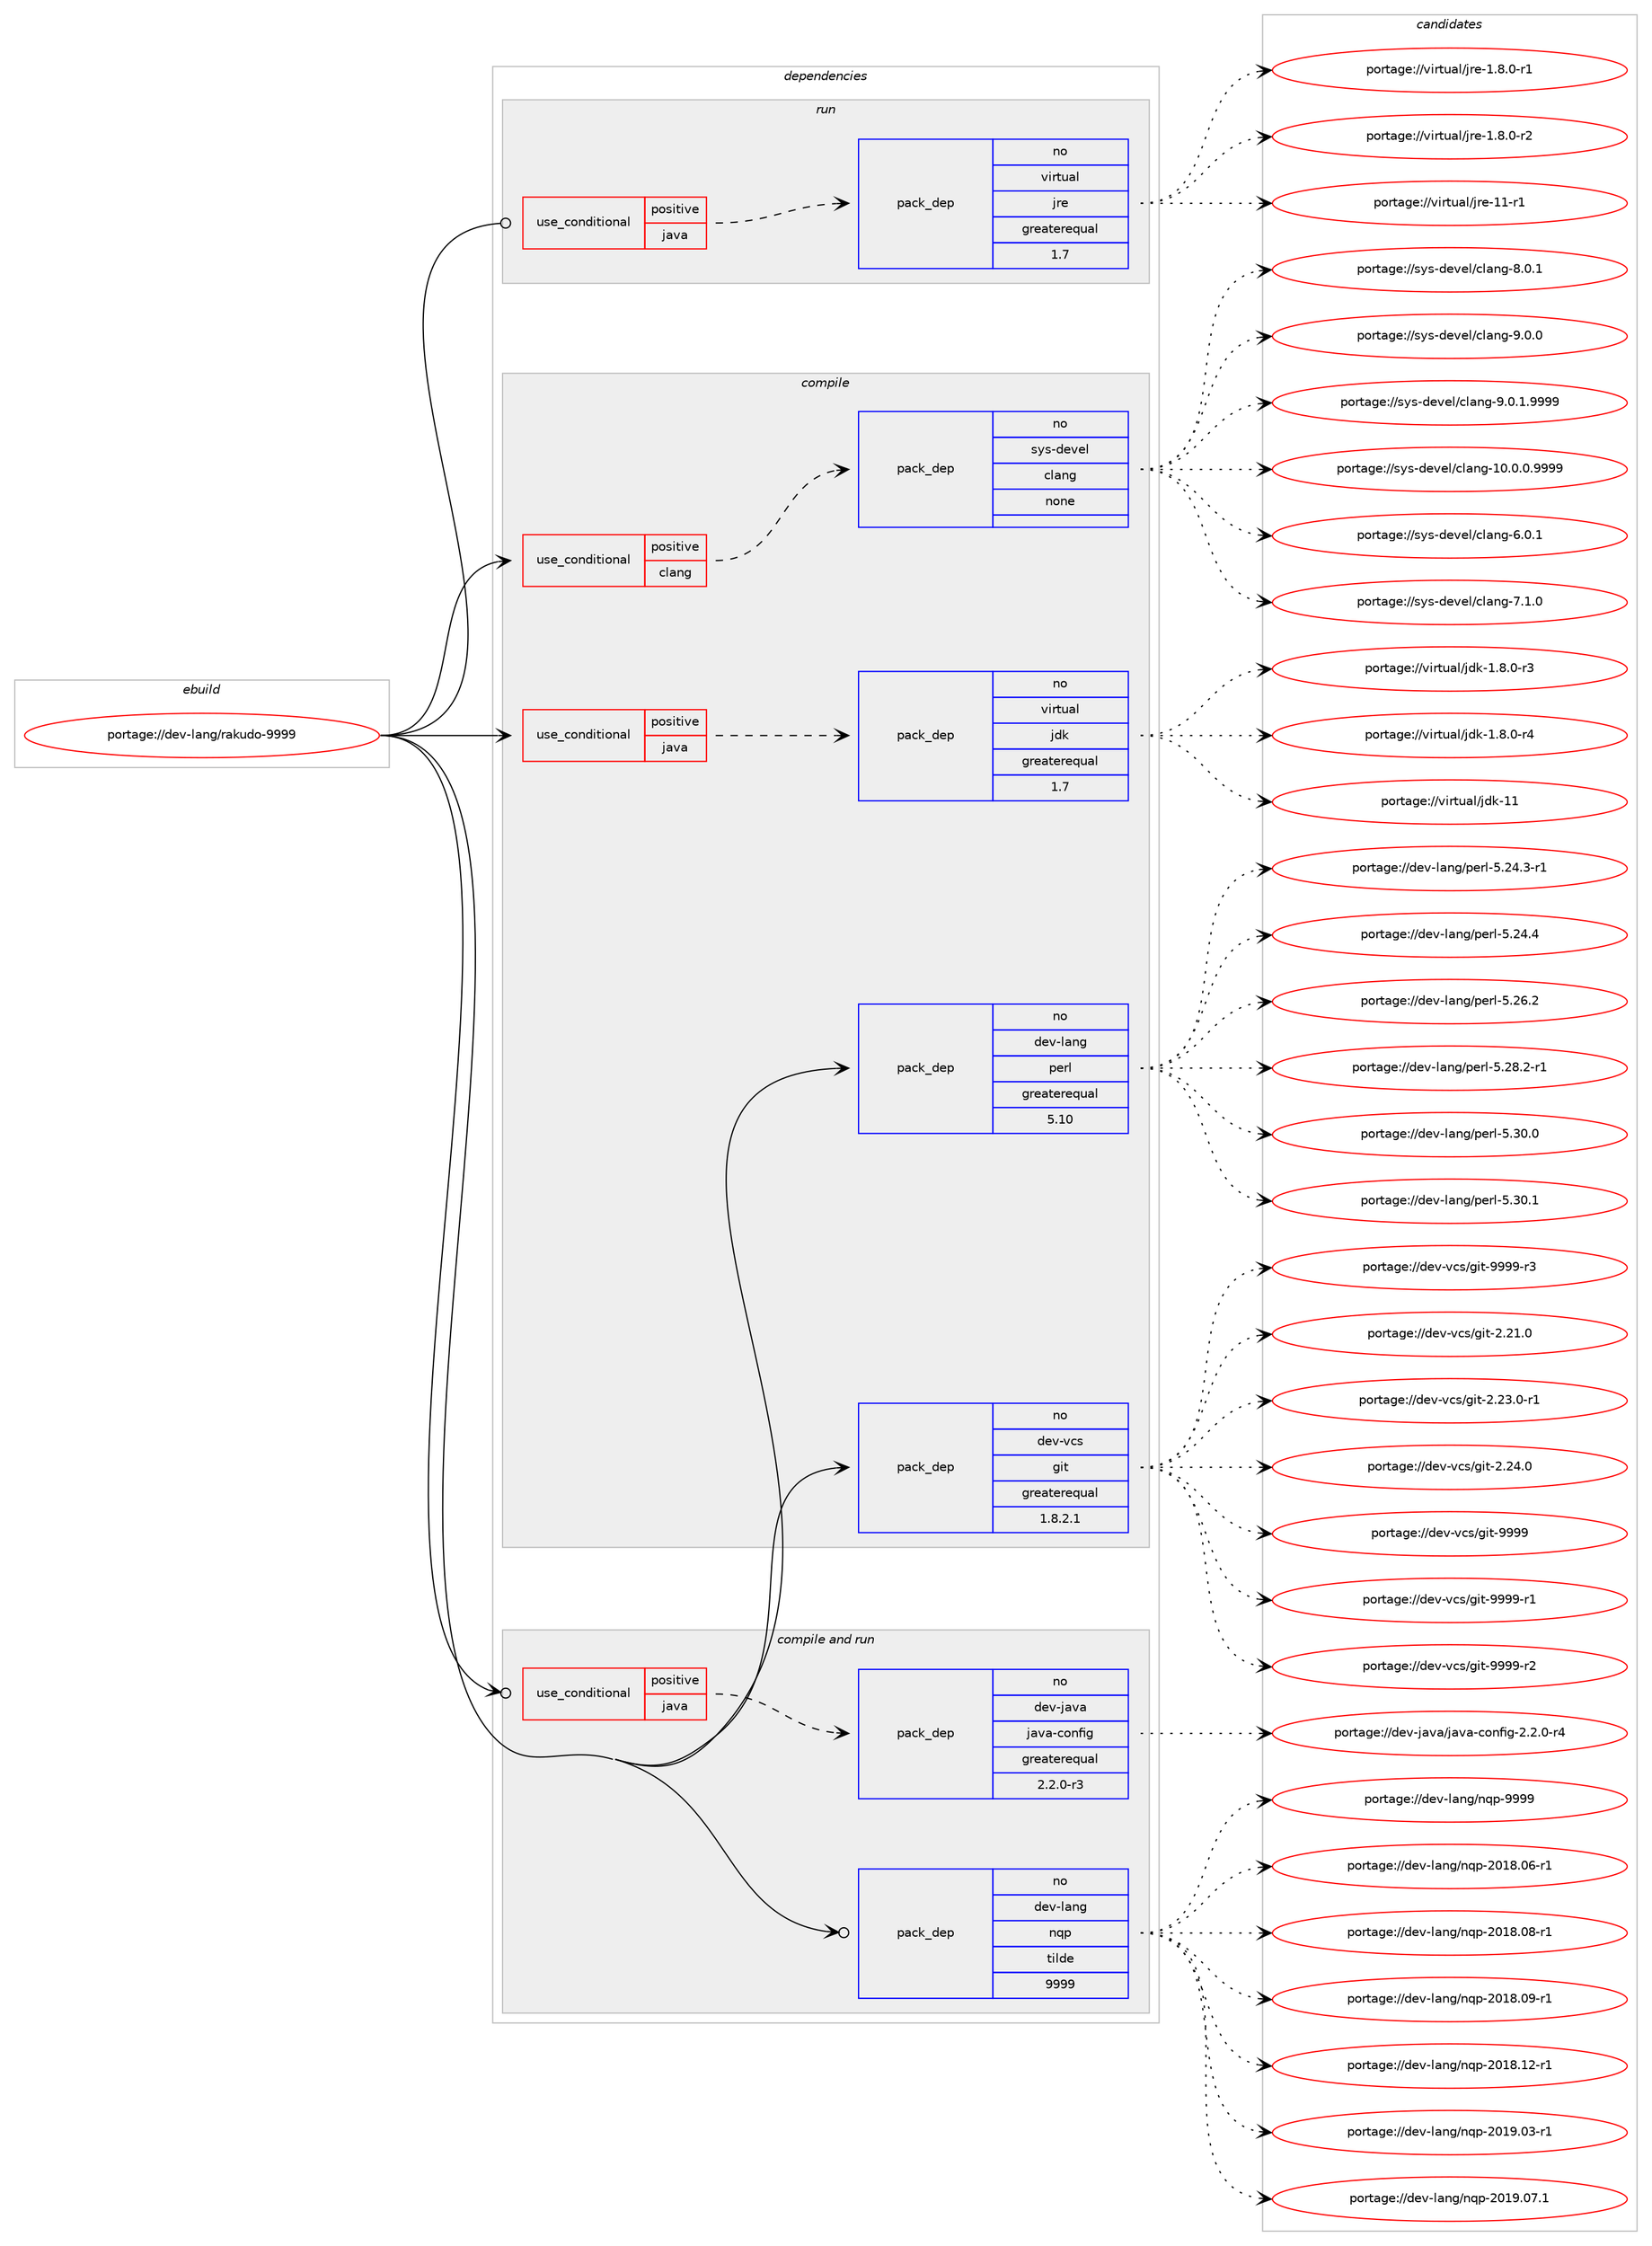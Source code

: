 digraph prolog {

# *************
# Graph options
# *************

newrank=true;
concentrate=true;
compound=true;
graph [rankdir=LR,fontname=Helvetica,fontsize=10,ranksep=1.5];#, ranksep=2.5, nodesep=0.2];
edge  [arrowhead=vee];
node  [fontname=Helvetica,fontsize=10];

# **********
# The ebuild
# **********

subgraph cluster_leftcol {
color=gray;
rank=same;
label=<<i>ebuild</i>>;
id [label="portage://dev-lang/rakudo-9999", color=red, width=4, href="../dev-lang/rakudo-9999.svg"];
}

# ****************
# The dependencies
# ****************

subgraph cluster_midcol {
color=gray;
label=<<i>dependencies</i>>;
subgraph cluster_compile {
fillcolor="#eeeeee";
style=filled;
label=<<i>compile</i>>;
subgraph cond20050 {
dependency96249 [label=<<TABLE BORDER="0" CELLBORDER="1" CELLSPACING="0" CELLPADDING="4"><TR><TD ROWSPAN="3" CELLPADDING="10">use_conditional</TD></TR><TR><TD>positive</TD></TR><TR><TD>clang</TD></TR></TABLE>>, shape=none, color=red];
subgraph pack73372 {
dependency96250 [label=<<TABLE BORDER="0" CELLBORDER="1" CELLSPACING="0" CELLPADDING="4" WIDTH="220"><TR><TD ROWSPAN="6" CELLPADDING="30">pack_dep</TD></TR><TR><TD WIDTH="110">no</TD></TR><TR><TD>sys-devel</TD></TR><TR><TD>clang</TD></TR><TR><TD>none</TD></TR><TR><TD></TD></TR></TABLE>>, shape=none, color=blue];
}
dependency96249:e -> dependency96250:w [weight=20,style="dashed",arrowhead="vee"];
}
id:e -> dependency96249:w [weight=20,style="solid",arrowhead="vee"];
subgraph cond20051 {
dependency96251 [label=<<TABLE BORDER="0" CELLBORDER="1" CELLSPACING="0" CELLPADDING="4"><TR><TD ROWSPAN="3" CELLPADDING="10">use_conditional</TD></TR><TR><TD>positive</TD></TR><TR><TD>java</TD></TR></TABLE>>, shape=none, color=red];
subgraph pack73373 {
dependency96252 [label=<<TABLE BORDER="0" CELLBORDER="1" CELLSPACING="0" CELLPADDING="4" WIDTH="220"><TR><TD ROWSPAN="6" CELLPADDING="30">pack_dep</TD></TR><TR><TD WIDTH="110">no</TD></TR><TR><TD>virtual</TD></TR><TR><TD>jdk</TD></TR><TR><TD>greaterequal</TD></TR><TR><TD>1.7</TD></TR></TABLE>>, shape=none, color=blue];
}
dependency96251:e -> dependency96252:w [weight=20,style="dashed",arrowhead="vee"];
}
id:e -> dependency96251:w [weight=20,style="solid",arrowhead="vee"];
subgraph pack73374 {
dependency96253 [label=<<TABLE BORDER="0" CELLBORDER="1" CELLSPACING="0" CELLPADDING="4" WIDTH="220"><TR><TD ROWSPAN="6" CELLPADDING="30">pack_dep</TD></TR><TR><TD WIDTH="110">no</TD></TR><TR><TD>dev-lang</TD></TR><TR><TD>perl</TD></TR><TR><TD>greaterequal</TD></TR><TR><TD>5.10</TD></TR></TABLE>>, shape=none, color=blue];
}
id:e -> dependency96253:w [weight=20,style="solid",arrowhead="vee"];
subgraph pack73375 {
dependency96254 [label=<<TABLE BORDER="0" CELLBORDER="1" CELLSPACING="0" CELLPADDING="4" WIDTH="220"><TR><TD ROWSPAN="6" CELLPADDING="30">pack_dep</TD></TR><TR><TD WIDTH="110">no</TD></TR><TR><TD>dev-vcs</TD></TR><TR><TD>git</TD></TR><TR><TD>greaterequal</TD></TR><TR><TD>1.8.2.1</TD></TR></TABLE>>, shape=none, color=blue];
}
id:e -> dependency96254:w [weight=20,style="solid",arrowhead="vee"];
}
subgraph cluster_compileandrun {
fillcolor="#eeeeee";
style=filled;
label=<<i>compile and run</i>>;
subgraph cond20052 {
dependency96255 [label=<<TABLE BORDER="0" CELLBORDER="1" CELLSPACING="0" CELLPADDING="4"><TR><TD ROWSPAN="3" CELLPADDING="10">use_conditional</TD></TR><TR><TD>positive</TD></TR><TR><TD>java</TD></TR></TABLE>>, shape=none, color=red];
subgraph pack73376 {
dependency96256 [label=<<TABLE BORDER="0" CELLBORDER="1" CELLSPACING="0" CELLPADDING="4" WIDTH="220"><TR><TD ROWSPAN="6" CELLPADDING="30">pack_dep</TD></TR><TR><TD WIDTH="110">no</TD></TR><TR><TD>dev-java</TD></TR><TR><TD>java-config</TD></TR><TR><TD>greaterequal</TD></TR><TR><TD>2.2.0-r3</TD></TR></TABLE>>, shape=none, color=blue];
}
dependency96255:e -> dependency96256:w [weight=20,style="dashed",arrowhead="vee"];
}
id:e -> dependency96255:w [weight=20,style="solid",arrowhead="odotvee"];
subgraph pack73377 {
dependency96257 [label=<<TABLE BORDER="0" CELLBORDER="1" CELLSPACING="0" CELLPADDING="4" WIDTH="220"><TR><TD ROWSPAN="6" CELLPADDING="30">pack_dep</TD></TR><TR><TD WIDTH="110">no</TD></TR><TR><TD>dev-lang</TD></TR><TR><TD>nqp</TD></TR><TR><TD>tilde</TD></TR><TR><TD>9999</TD></TR></TABLE>>, shape=none, color=blue];
}
id:e -> dependency96257:w [weight=20,style="solid",arrowhead="odotvee"];
}
subgraph cluster_run {
fillcolor="#eeeeee";
style=filled;
label=<<i>run</i>>;
subgraph cond20053 {
dependency96258 [label=<<TABLE BORDER="0" CELLBORDER="1" CELLSPACING="0" CELLPADDING="4"><TR><TD ROWSPAN="3" CELLPADDING="10">use_conditional</TD></TR><TR><TD>positive</TD></TR><TR><TD>java</TD></TR></TABLE>>, shape=none, color=red];
subgraph pack73378 {
dependency96259 [label=<<TABLE BORDER="0" CELLBORDER="1" CELLSPACING="0" CELLPADDING="4" WIDTH="220"><TR><TD ROWSPAN="6" CELLPADDING="30">pack_dep</TD></TR><TR><TD WIDTH="110">no</TD></TR><TR><TD>virtual</TD></TR><TR><TD>jre</TD></TR><TR><TD>greaterequal</TD></TR><TR><TD>1.7</TD></TR></TABLE>>, shape=none, color=blue];
}
dependency96258:e -> dependency96259:w [weight=20,style="dashed",arrowhead="vee"];
}
id:e -> dependency96258:w [weight=20,style="solid",arrowhead="odot"];
}
}

# **************
# The candidates
# **************

subgraph cluster_choices {
rank=same;
color=gray;
label=<<i>candidates</i>>;

subgraph choice73372 {
color=black;
nodesep=1;
choiceportage11512111545100101118101108479910897110103454948464846484657575757 [label="portage://sys-devel/clang-10.0.0.9999", color=red, width=4,href="../sys-devel/clang-10.0.0.9999.svg"];
choiceportage11512111545100101118101108479910897110103455446484649 [label="portage://sys-devel/clang-6.0.1", color=red, width=4,href="../sys-devel/clang-6.0.1.svg"];
choiceportage11512111545100101118101108479910897110103455546494648 [label="portage://sys-devel/clang-7.1.0", color=red, width=4,href="../sys-devel/clang-7.1.0.svg"];
choiceportage11512111545100101118101108479910897110103455646484649 [label="portage://sys-devel/clang-8.0.1", color=red, width=4,href="../sys-devel/clang-8.0.1.svg"];
choiceportage11512111545100101118101108479910897110103455746484648 [label="portage://sys-devel/clang-9.0.0", color=red, width=4,href="../sys-devel/clang-9.0.0.svg"];
choiceportage115121115451001011181011084799108971101034557464846494657575757 [label="portage://sys-devel/clang-9.0.1.9999", color=red, width=4,href="../sys-devel/clang-9.0.1.9999.svg"];
dependency96250:e -> choiceportage11512111545100101118101108479910897110103454948464846484657575757:w [style=dotted,weight="100"];
dependency96250:e -> choiceportage11512111545100101118101108479910897110103455446484649:w [style=dotted,weight="100"];
dependency96250:e -> choiceportage11512111545100101118101108479910897110103455546494648:w [style=dotted,weight="100"];
dependency96250:e -> choiceportage11512111545100101118101108479910897110103455646484649:w [style=dotted,weight="100"];
dependency96250:e -> choiceportage11512111545100101118101108479910897110103455746484648:w [style=dotted,weight="100"];
dependency96250:e -> choiceportage115121115451001011181011084799108971101034557464846494657575757:w [style=dotted,weight="100"];
}
subgraph choice73373 {
color=black;
nodesep=1;
choiceportage11810511411611797108471061001074549465646484511451 [label="portage://virtual/jdk-1.8.0-r3", color=red, width=4,href="../virtual/jdk-1.8.0-r3.svg"];
choiceportage11810511411611797108471061001074549465646484511452 [label="portage://virtual/jdk-1.8.0-r4", color=red, width=4,href="../virtual/jdk-1.8.0-r4.svg"];
choiceportage1181051141161179710847106100107454949 [label="portage://virtual/jdk-11", color=red, width=4,href="../virtual/jdk-11.svg"];
dependency96252:e -> choiceportage11810511411611797108471061001074549465646484511451:w [style=dotted,weight="100"];
dependency96252:e -> choiceportage11810511411611797108471061001074549465646484511452:w [style=dotted,weight="100"];
dependency96252:e -> choiceportage1181051141161179710847106100107454949:w [style=dotted,weight="100"];
}
subgraph choice73374 {
color=black;
nodesep=1;
choiceportage100101118451089711010347112101114108455346505246514511449 [label="portage://dev-lang/perl-5.24.3-r1", color=red, width=4,href="../dev-lang/perl-5.24.3-r1.svg"];
choiceportage10010111845108971101034711210111410845534650524652 [label="portage://dev-lang/perl-5.24.4", color=red, width=4,href="../dev-lang/perl-5.24.4.svg"];
choiceportage10010111845108971101034711210111410845534650544650 [label="portage://dev-lang/perl-5.26.2", color=red, width=4,href="../dev-lang/perl-5.26.2.svg"];
choiceportage100101118451089711010347112101114108455346505646504511449 [label="portage://dev-lang/perl-5.28.2-r1", color=red, width=4,href="../dev-lang/perl-5.28.2-r1.svg"];
choiceportage10010111845108971101034711210111410845534651484648 [label="portage://dev-lang/perl-5.30.0", color=red, width=4,href="../dev-lang/perl-5.30.0.svg"];
choiceportage10010111845108971101034711210111410845534651484649 [label="portage://dev-lang/perl-5.30.1", color=red, width=4,href="../dev-lang/perl-5.30.1.svg"];
dependency96253:e -> choiceportage100101118451089711010347112101114108455346505246514511449:w [style=dotted,weight="100"];
dependency96253:e -> choiceportage10010111845108971101034711210111410845534650524652:w [style=dotted,weight="100"];
dependency96253:e -> choiceportage10010111845108971101034711210111410845534650544650:w [style=dotted,weight="100"];
dependency96253:e -> choiceportage100101118451089711010347112101114108455346505646504511449:w [style=dotted,weight="100"];
dependency96253:e -> choiceportage10010111845108971101034711210111410845534651484648:w [style=dotted,weight="100"];
dependency96253:e -> choiceportage10010111845108971101034711210111410845534651484649:w [style=dotted,weight="100"];
}
subgraph choice73375 {
color=black;
nodesep=1;
choiceportage10010111845118991154710310511645504650494648 [label="portage://dev-vcs/git-2.21.0", color=red, width=4,href="../dev-vcs/git-2.21.0.svg"];
choiceportage100101118451189911547103105116455046505146484511449 [label="portage://dev-vcs/git-2.23.0-r1", color=red, width=4,href="../dev-vcs/git-2.23.0-r1.svg"];
choiceportage10010111845118991154710310511645504650524648 [label="portage://dev-vcs/git-2.24.0", color=red, width=4,href="../dev-vcs/git-2.24.0.svg"];
choiceportage1001011184511899115471031051164557575757 [label="portage://dev-vcs/git-9999", color=red, width=4,href="../dev-vcs/git-9999.svg"];
choiceportage10010111845118991154710310511645575757574511449 [label="portage://dev-vcs/git-9999-r1", color=red, width=4,href="../dev-vcs/git-9999-r1.svg"];
choiceportage10010111845118991154710310511645575757574511450 [label="portage://dev-vcs/git-9999-r2", color=red, width=4,href="../dev-vcs/git-9999-r2.svg"];
choiceportage10010111845118991154710310511645575757574511451 [label="portage://dev-vcs/git-9999-r3", color=red, width=4,href="../dev-vcs/git-9999-r3.svg"];
dependency96254:e -> choiceportage10010111845118991154710310511645504650494648:w [style=dotted,weight="100"];
dependency96254:e -> choiceportage100101118451189911547103105116455046505146484511449:w [style=dotted,weight="100"];
dependency96254:e -> choiceportage10010111845118991154710310511645504650524648:w [style=dotted,weight="100"];
dependency96254:e -> choiceportage1001011184511899115471031051164557575757:w [style=dotted,weight="100"];
dependency96254:e -> choiceportage10010111845118991154710310511645575757574511449:w [style=dotted,weight="100"];
dependency96254:e -> choiceportage10010111845118991154710310511645575757574511450:w [style=dotted,weight="100"];
dependency96254:e -> choiceportage10010111845118991154710310511645575757574511451:w [style=dotted,weight="100"];
}
subgraph choice73376 {
color=black;
nodesep=1;
choiceportage10010111845106971189747106971189745991111101021051034550465046484511452 [label="portage://dev-java/java-config-2.2.0-r4", color=red, width=4,href="../dev-java/java-config-2.2.0-r4.svg"];
dependency96256:e -> choiceportage10010111845106971189747106971189745991111101021051034550465046484511452:w [style=dotted,weight="100"];
}
subgraph choice73377 {
color=black;
nodesep=1;
choiceportage10010111845108971101034711011311245504849564648544511449 [label="portage://dev-lang/nqp-2018.06-r1", color=red, width=4,href="../dev-lang/nqp-2018.06-r1.svg"];
choiceportage10010111845108971101034711011311245504849564648564511449 [label="portage://dev-lang/nqp-2018.08-r1", color=red, width=4,href="../dev-lang/nqp-2018.08-r1.svg"];
choiceportage10010111845108971101034711011311245504849564648574511449 [label="portage://dev-lang/nqp-2018.09-r1", color=red, width=4,href="../dev-lang/nqp-2018.09-r1.svg"];
choiceportage10010111845108971101034711011311245504849564649504511449 [label="portage://dev-lang/nqp-2018.12-r1", color=red, width=4,href="../dev-lang/nqp-2018.12-r1.svg"];
choiceportage10010111845108971101034711011311245504849574648514511449 [label="portage://dev-lang/nqp-2019.03-r1", color=red, width=4,href="../dev-lang/nqp-2019.03-r1.svg"];
choiceportage10010111845108971101034711011311245504849574648554649 [label="portage://dev-lang/nqp-2019.07.1", color=red, width=4,href="../dev-lang/nqp-2019.07.1.svg"];
choiceportage1001011184510897110103471101131124557575757 [label="portage://dev-lang/nqp-9999", color=red, width=4,href="../dev-lang/nqp-9999.svg"];
dependency96257:e -> choiceportage10010111845108971101034711011311245504849564648544511449:w [style=dotted,weight="100"];
dependency96257:e -> choiceportage10010111845108971101034711011311245504849564648564511449:w [style=dotted,weight="100"];
dependency96257:e -> choiceportage10010111845108971101034711011311245504849564648574511449:w [style=dotted,weight="100"];
dependency96257:e -> choiceportage10010111845108971101034711011311245504849564649504511449:w [style=dotted,weight="100"];
dependency96257:e -> choiceportage10010111845108971101034711011311245504849574648514511449:w [style=dotted,weight="100"];
dependency96257:e -> choiceportage10010111845108971101034711011311245504849574648554649:w [style=dotted,weight="100"];
dependency96257:e -> choiceportage1001011184510897110103471101131124557575757:w [style=dotted,weight="100"];
}
subgraph choice73378 {
color=black;
nodesep=1;
choiceportage11810511411611797108471061141014549465646484511449 [label="portage://virtual/jre-1.8.0-r1", color=red, width=4,href="../virtual/jre-1.8.0-r1.svg"];
choiceportage11810511411611797108471061141014549465646484511450 [label="portage://virtual/jre-1.8.0-r2", color=red, width=4,href="../virtual/jre-1.8.0-r2.svg"];
choiceportage11810511411611797108471061141014549494511449 [label="portage://virtual/jre-11-r1", color=red, width=4,href="../virtual/jre-11-r1.svg"];
dependency96259:e -> choiceportage11810511411611797108471061141014549465646484511449:w [style=dotted,weight="100"];
dependency96259:e -> choiceportage11810511411611797108471061141014549465646484511450:w [style=dotted,weight="100"];
dependency96259:e -> choiceportage11810511411611797108471061141014549494511449:w [style=dotted,weight="100"];
}
}

}
